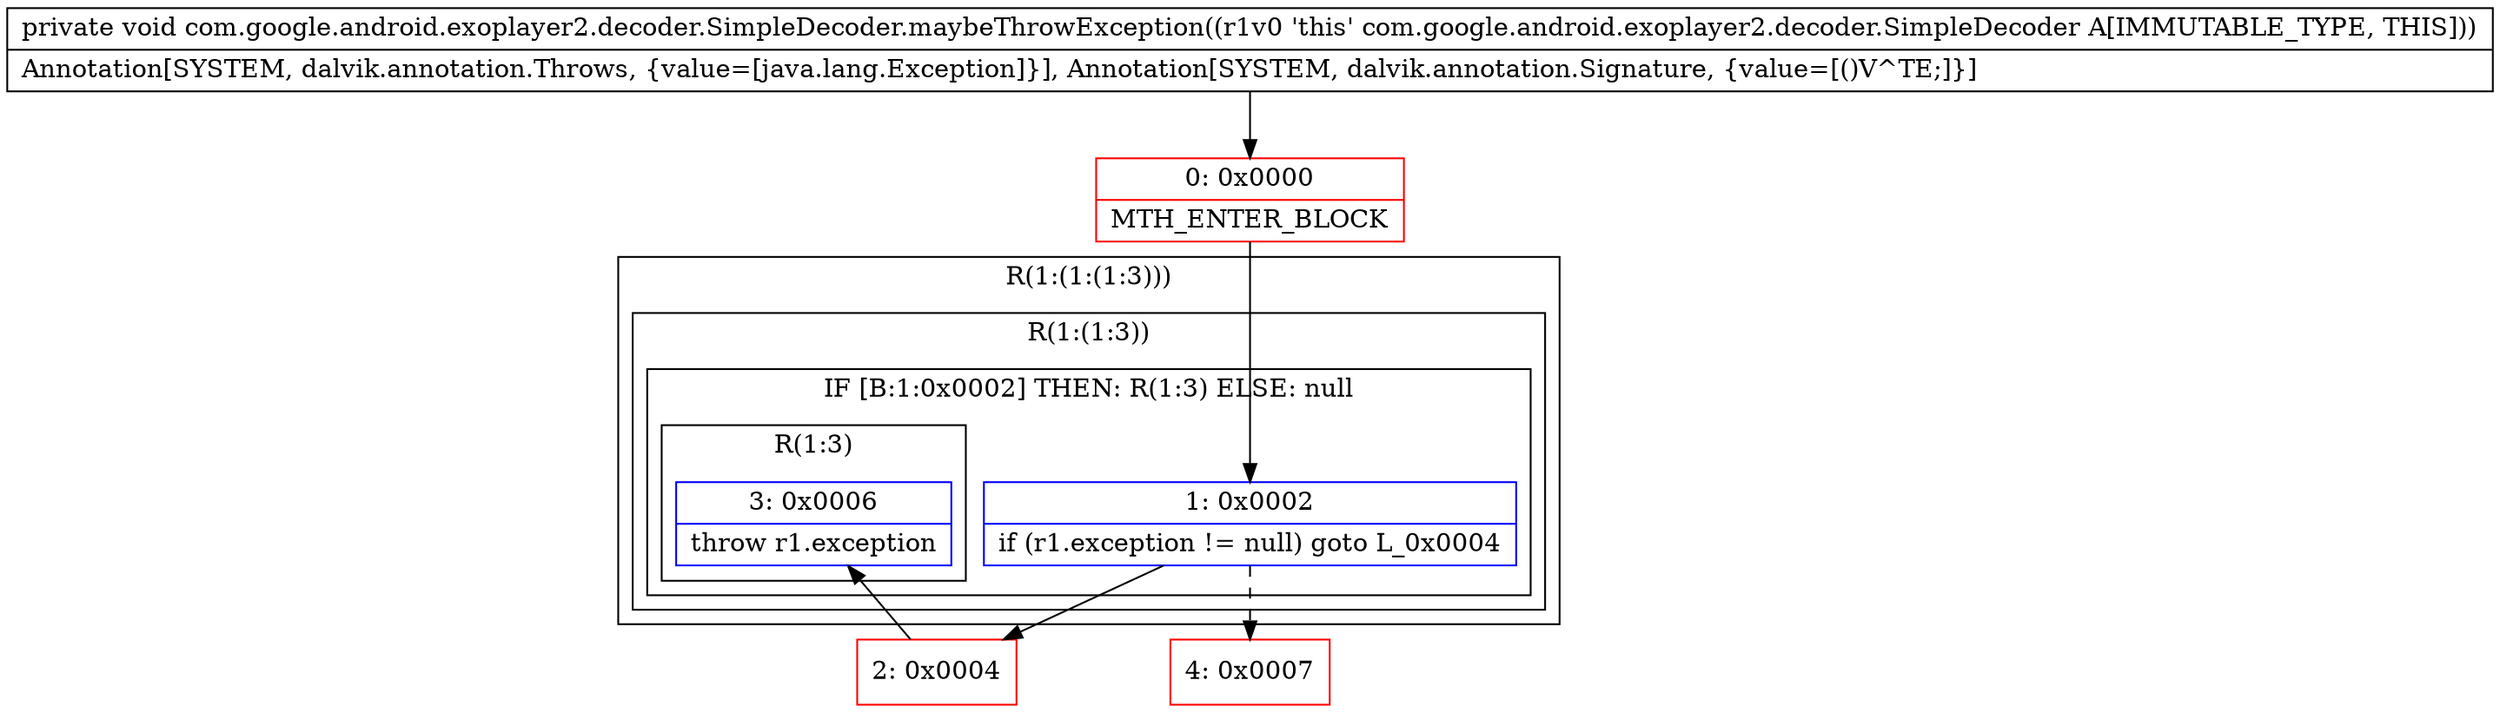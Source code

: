 digraph "CFG forcom.google.android.exoplayer2.decoder.SimpleDecoder.maybeThrowException()V" {
subgraph cluster_Region_234132685 {
label = "R(1:(1:(1:3)))";
node [shape=record,color=blue];
subgraph cluster_Region_1738580863 {
label = "R(1:(1:3))";
node [shape=record,color=blue];
subgraph cluster_IfRegion_1823302415 {
label = "IF [B:1:0x0002] THEN: R(1:3) ELSE: null";
node [shape=record,color=blue];
Node_1 [shape=record,label="{1\:\ 0x0002|if (r1.exception != null) goto L_0x0004\l}"];
subgraph cluster_Region_1794017177 {
label = "R(1:3)";
node [shape=record,color=blue];
Node_3 [shape=record,label="{3\:\ 0x0006|throw r1.exception\l}"];
}
}
}
}
Node_0 [shape=record,color=red,label="{0\:\ 0x0000|MTH_ENTER_BLOCK\l}"];
Node_2 [shape=record,color=red,label="{2\:\ 0x0004}"];
Node_4 [shape=record,color=red,label="{4\:\ 0x0007}"];
MethodNode[shape=record,label="{private void com.google.android.exoplayer2.decoder.SimpleDecoder.maybeThrowException((r1v0 'this' com.google.android.exoplayer2.decoder.SimpleDecoder A[IMMUTABLE_TYPE, THIS]))  | Annotation[SYSTEM, dalvik.annotation.Throws, \{value=[java.lang.Exception]\}], Annotation[SYSTEM, dalvik.annotation.Signature, \{value=[()V^TE;]\}]\l}"];
MethodNode -> Node_0;
Node_1 -> Node_2;
Node_1 -> Node_4[style=dashed];
Node_0 -> Node_1;
Node_2 -> Node_3;
}

